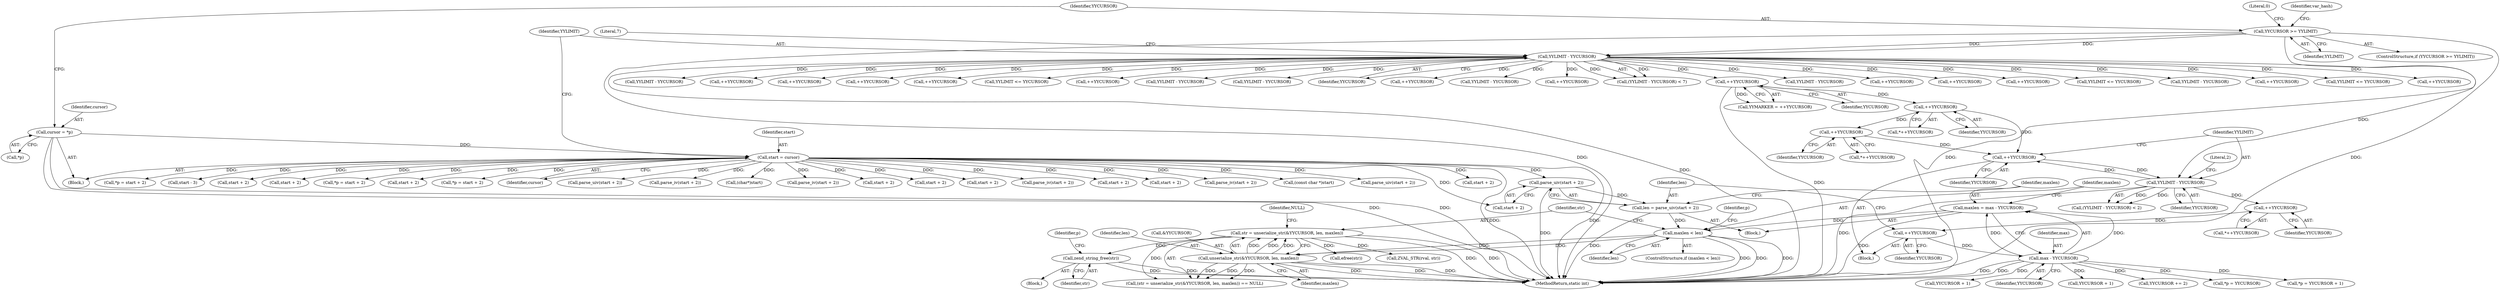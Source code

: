 digraph "0_php-src_1a23ebc1fff59bf480ca92963b36eba5c1b904c4@pointer" {
"1002091" [label="(Call,zend_string_free(str))"];
"1002074" [label="(Call,str = unserialize_str(&YYCURSOR, len, maxlen))"];
"1002076" [label="(Call,unserialize_str(&YYCURSOR, len, maxlen))"];
"1002060" [label="(Call,maxlen < len)"];
"1002054" [label="(Call,maxlen = max - YYCURSOR)"];
"1002056" [label="(Call,max - YYCURSOR)"];
"1002042" [label="(Call,++YYCURSOR)"];
"1001317" [label="(Call,++YYCURSOR)"];
"1000802" [label="(Call,YYLIMIT - YYCURSOR)"];
"1000152" [label="(Call,YYLIMIT - YYCURSOR)"];
"1000125" [label="(Call,YYCURSOR >= YYLIMIT)"];
"1000798" [label="(Call,++YYCURSOR)"];
"1000785" [label="(Call,++YYCURSOR)"];
"1000438" [label="(Call,++YYCURSOR)"];
"1000245" [label="(Call,++YYCURSOR)"];
"1002048" [label="(Call,len = parse_uiv(start + 2))"];
"1002050" [label="(Call,parse_uiv(start + 2))"];
"1000144" [label="(Call,start = cursor)"];
"1000120" [label="(Call,cursor = *p)"];
"1002073" [label="(Call,(str = unserialize_str(&YYCURSOR, len, maxlen)) == NULL)"];
"1000126" [label="(Identifier,YYCURSOR)"];
"1001348" [label="(Call,start + 2)"];
"1002312" [label="(Call,*p = start + 2)"];
"1002112" [label="(Call,YYCURSOR + 1)"];
"1002048" [label="(Call,len = parse_uiv(start + 2))"];
"1001497" [label="(Call,start - 3)"];
"1002055" [label="(Identifier,maxlen)"];
"1000144" [label="(Call,start = cursor)"];
"1001115" [label="(Call,YYLIMIT - YYCURSOR)"];
"1000152" [label="(Call,YYLIMIT - YYCURSOR)"];
"1002315" [label="(Call,start + 2)"];
"1000438" [label="(Call,++YYCURSOR)"];
"1002060" [label="(Call,maxlen < len)"];
"1002067" [label="(Call,start + 2)"];
"1002064" [label="(Call,*p = start + 2)"];
"1001318" [label="(Identifier,YYCURSOR)"];
"1002043" [label="(Identifier,YYCURSOR)"];
"1000802" [label="(Call,YYLIMIT - YYCURSOR)"];
"1002049" [label="(Identifier,len)"];
"1000785" [label="(Call,++YYCURSOR)"];
"1002299" [label="(Call,start + 2)"];
"1002076" [label="(Call,unserialize_str(&YYCURSOR, len, maxlen))"];
"1001720" [label="(Call,*p = start + 2)"];
"1000804" [label="(Identifier,YYCURSOR)"];
"1002058" [label="(Identifier,YYCURSOR)"];
"1000122" [label="(Call,*p)"];
"1002054" [label="(Call,maxlen = max - YYCURSOR)"];
"1002081" [label="(Identifier,NULL)"];
"1002107" [label="(Call,efree(str))"];
"1000801" [label="(Call,(YYLIMIT - YYCURSOR) < 2)"];
"1001317" [label="(Call,++YYCURSOR)"];
"1002066" [label="(Identifier,p)"];
"1000125" [label="(Call,YYCURSOR >= YYLIMIT)"];
"1000287" [label="(Call,++YYCURSOR)"];
"1000343" [label="(Call,++YYCURSOR)"];
"1000784" [label="(Call,*++YYCURSOR)"];
"1002102" [label="(Call,YYCURSOR + 1)"];
"1002056" [label="(Call,max - YYCURSOR)"];
"1000243" [label="(Call,YYMARKER = ++YYCURSOR)"];
"1000146" [label="(Identifier,cursor)"];
"1001702" [label="(Call,parse_uiv(start + 2))"];
"1000217" [label="(Call,++YYCURSOR)"];
"1001603" [label="(Call,parse_iv(start + 2))"];
"1002042" [label="(Call,++YYCURSOR)"];
"1002117" [label="(Call,YYCURSOR += 2)"];
"1000756" [label="(Call,YYLIMIT <= YYCURSOR)"];
"1000705" [label="(Call,YYLIMIT - YYCURSOR)"];
"1002075" [label="(Identifier,str)"];
"1000121" [label="(Identifier,cursor)"];
"1000111" [label="(Block,)"];
"1002074" [label="(Call,str = unserialize_str(&YYCURSOR, len, maxlen))"];
"1002398" [label="(Call,(char*)start)"];
"1000329" [label="(Call,++YYCURSOR)"];
"1001161" [label="(Call,YYLIMIT <= YYCURSOR)"];
"1000145" [label="(Identifier,start)"];
"1002079" [label="(Identifier,len)"];
"1001262" [label="(Call,parse_iv(start + 2))"];
"1000245" [label="(Call,++YYCURSOR)"];
"1000439" [label="(Identifier,YYCURSOR)"];
"1002137" [label="(Call,start + 2)"];
"1001723" [label="(Call,start + 2)"];
"1000437" [label="(Call,*++YYCURSOR)"];
"1000127" [label="(Identifier,YYLIMIT)"];
"1001703" [label="(Call,start + 2)"];
"1002095" [label="(Identifier,p)"];
"1001347" [label="(Call,parse_iv(start + 2))"];
"1001604" [label="(Call,start + 2)"];
"1000786" [label="(Identifier,YYCURSOR)"];
"1002062" [label="(Identifier,len)"];
"1000315" [label="(Call,++YYCURSOR)"];
"1000849" [label="(Call,YYLIMIT - YYCURSOR)"];
"1001316" [label="(Call,*++YYCURSOR)"];
"1000246" [label="(Identifier,YYCURSOR)"];
"1000273" [label="(Call,++YYCURSOR)"];
"1000205" [label="(Call,++YYCURSOR)"];
"1000193" [label="(Call,++YYCURSOR)"];
"1002077" [label="(Call,&YYCURSOR)"];
"1000120" [label="(Call,cursor = *p)"];
"1002059" [label="(ControlStructure,if (maxlen < len))"];
"1000231" [label="(Call,++YYCURSOR)"];
"1000153" [label="(Identifier,YYLIMIT)"];
"1001069" [label="(Call,YYLIMIT <= YYCURSOR)"];
"1000130" [label="(Literal,0)"];
"1002061" [label="(Identifier,maxlen)"];
"1000259" [label="(Call,++YYCURSOR)"];
"1000803" [label="(Identifier,YYLIMIT)"];
"1002080" [label="(Identifier,maxlen)"];
"1002050" [label="(Call,parse_uiv(start + 2))"];
"1002057" [label="(Identifier,max)"];
"1001358" [label="(Call,YYLIMIT - YYCURSOR)"];
"1001263" [label="(Call,start + 2)"];
"1000799" [label="(Identifier,YYCURSOR)"];
"1001207" [label="(Call,YYLIMIT - YYCURSOR)"];
"1000154" [label="(Identifier,YYCURSOR)"];
"1000155" [label="(Literal,7)"];
"1000805" [label="(Literal,2)"];
"1000798" [label="(Call,++YYCURSOR)"];
"1000352" [label="(Call,++YYCURSOR)"];
"1002447" [label="(MethodReturn,static int)"];
"1002091" [label="(Call,zend_string_free(str))"];
"1000124" [label="(ControlStructure,if (YYCURSOR >= YYLIMIT))"];
"1002136" [label="(Call,parse_iv(start + 2))"];
"1002090" [label="(Block,)"];
"1000960" [label="(Call,YYLIMIT - YYCURSOR)"];
"1000147" [label="(Block,)"];
"1002124" [label="(Call,ZVAL_STR(rval, str))"];
"1002093" [label="(Call,*p = YYCURSOR)"];
"1002109" [label="(Call,*p = YYCURSOR + 1)"];
"1002044" [label="(Block,)"];
"1001422" [label="(Call,(const char *)start)"];
"1002051" [label="(Call,start + 2)"];
"1002092" [label="(Identifier,str)"];
"1000301" [label="(Call,++YYCURSOR)"];
"1000133" [label="(Identifier,var_hash)"];
"1002298" [label="(Call,parse_uiv(start + 2))"];
"1000151" [label="(Call,(YYLIMIT - YYCURSOR) < 7)"];
"1002091" -> "1002090"  [label="AST: "];
"1002091" -> "1002092"  [label="CFG: "];
"1002092" -> "1002091"  [label="AST: "];
"1002095" -> "1002091"  [label="CFG: "];
"1002091" -> "1002447"  [label="DDG: "];
"1002091" -> "1002447"  [label="DDG: "];
"1002074" -> "1002091"  [label="DDG: "];
"1002074" -> "1002073"  [label="AST: "];
"1002074" -> "1002076"  [label="CFG: "];
"1002075" -> "1002074"  [label="AST: "];
"1002076" -> "1002074"  [label="AST: "];
"1002081" -> "1002074"  [label="CFG: "];
"1002074" -> "1002447"  [label="DDG: "];
"1002074" -> "1002447"  [label="DDG: "];
"1002074" -> "1002073"  [label="DDG: "];
"1002076" -> "1002074"  [label="DDG: "];
"1002076" -> "1002074"  [label="DDG: "];
"1002076" -> "1002074"  [label="DDG: "];
"1002074" -> "1002107"  [label="DDG: "];
"1002074" -> "1002124"  [label="DDG: "];
"1002076" -> "1002080"  [label="CFG: "];
"1002077" -> "1002076"  [label="AST: "];
"1002079" -> "1002076"  [label="AST: "];
"1002080" -> "1002076"  [label="AST: "];
"1002076" -> "1002447"  [label="DDG: "];
"1002076" -> "1002447"  [label="DDG: "];
"1002076" -> "1002447"  [label="DDG: "];
"1002076" -> "1002073"  [label="DDG: "];
"1002076" -> "1002073"  [label="DDG: "];
"1002076" -> "1002073"  [label="DDG: "];
"1002060" -> "1002076"  [label="DDG: "];
"1002060" -> "1002076"  [label="DDG: "];
"1002060" -> "1002059"  [label="AST: "];
"1002060" -> "1002062"  [label="CFG: "];
"1002061" -> "1002060"  [label="AST: "];
"1002062" -> "1002060"  [label="AST: "];
"1002066" -> "1002060"  [label="CFG: "];
"1002075" -> "1002060"  [label="CFG: "];
"1002060" -> "1002447"  [label="DDG: "];
"1002060" -> "1002447"  [label="DDG: "];
"1002060" -> "1002447"  [label="DDG: "];
"1002054" -> "1002060"  [label="DDG: "];
"1002048" -> "1002060"  [label="DDG: "];
"1002054" -> "1002044"  [label="AST: "];
"1002054" -> "1002056"  [label="CFG: "];
"1002055" -> "1002054"  [label="AST: "];
"1002056" -> "1002054"  [label="AST: "];
"1002061" -> "1002054"  [label="CFG: "];
"1002054" -> "1002447"  [label="DDG: "];
"1002056" -> "1002054"  [label="DDG: "];
"1002056" -> "1002054"  [label="DDG: "];
"1002056" -> "1002058"  [label="CFG: "];
"1002057" -> "1002056"  [label="AST: "];
"1002058" -> "1002056"  [label="AST: "];
"1002056" -> "1002447"  [label="DDG: "];
"1002056" -> "1002447"  [label="DDG: "];
"1002042" -> "1002056"  [label="DDG: "];
"1002056" -> "1002093"  [label="DDG: "];
"1002056" -> "1002102"  [label="DDG: "];
"1002056" -> "1002109"  [label="DDG: "];
"1002056" -> "1002112"  [label="DDG: "];
"1002056" -> "1002117"  [label="DDG: "];
"1002042" -> "1000147"  [label="AST: "];
"1002042" -> "1002043"  [label="CFG: "];
"1002043" -> "1002042"  [label="AST: "];
"1002049" -> "1002042"  [label="CFG: "];
"1001317" -> "1002042"  [label="DDG: "];
"1001317" -> "1001316"  [label="AST: "];
"1001317" -> "1001318"  [label="CFG: "];
"1001318" -> "1001317"  [label="AST: "];
"1001316" -> "1001317"  [label="CFG: "];
"1000802" -> "1001317"  [label="DDG: "];
"1000802" -> "1000801"  [label="AST: "];
"1000802" -> "1000804"  [label="CFG: "];
"1000803" -> "1000802"  [label="AST: "];
"1000804" -> "1000802"  [label="AST: "];
"1000805" -> "1000802"  [label="CFG: "];
"1000802" -> "1002447"  [label="DDG: "];
"1000802" -> "1000798"  [label="DDG: "];
"1000802" -> "1000801"  [label="DDG: "];
"1000802" -> "1000801"  [label="DDG: "];
"1000152" -> "1000802"  [label="DDG: "];
"1000798" -> "1000802"  [label="DDG: "];
"1000152" -> "1000151"  [label="AST: "];
"1000152" -> "1000154"  [label="CFG: "];
"1000153" -> "1000152"  [label="AST: "];
"1000154" -> "1000152"  [label="AST: "];
"1000155" -> "1000152"  [label="CFG: "];
"1000152" -> "1002447"  [label="DDG: "];
"1000152" -> "1000151"  [label="DDG: "];
"1000152" -> "1000151"  [label="DDG: "];
"1000125" -> "1000152"  [label="DDG: "];
"1000125" -> "1000152"  [label="DDG: "];
"1000152" -> "1000193"  [label="DDG: "];
"1000152" -> "1000205"  [label="DDG: "];
"1000152" -> "1000217"  [label="DDG: "];
"1000152" -> "1000231"  [label="DDG: "];
"1000152" -> "1000245"  [label="DDG: "];
"1000152" -> "1000259"  [label="DDG: "];
"1000152" -> "1000273"  [label="DDG: "];
"1000152" -> "1000287"  [label="DDG: "];
"1000152" -> "1000301"  [label="DDG: "];
"1000152" -> "1000315"  [label="DDG: "];
"1000152" -> "1000329"  [label="DDG: "];
"1000152" -> "1000343"  [label="DDG: "];
"1000152" -> "1000352"  [label="DDG: "];
"1000152" -> "1000705"  [label="DDG: "];
"1000152" -> "1000756"  [label="DDG: "];
"1000152" -> "1000849"  [label="DDG: "];
"1000152" -> "1000960"  [label="DDG: "];
"1000152" -> "1001069"  [label="DDG: "];
"1000152" -> "1001115"  [label="DDG: "];
"1000152" -> "1001161"  [label="DDG: "];
"1000152" -> "1001207"  [label="DDG: "];
"1000152" -> "1001358"  [label="DDG: "];
"1000125" -> "1000124"  [label="AST: "];
"1000125" -> "1000127"  [label="CFG: "];
"1000126" -> "1000125"  [label="AST: "];
"1000127" -> "1000125"  [label="AST: "];
"1000130" -> "1000125"  [label="CFG: "];
"1000133" -> "1000125"  [label="CFG: "];
"1000125" -> "1002447"  [label="DDG: "];
"1000125" -> "1002447"  [label="DDG: "];
"1000125" -> "1002447"  [label="DDG: "];
"1000798" -> "1000147"  [label="AST: "];
"1000798" -> "1000799"  [label="CFG: "];
"1000799" -> "1000798"  [label="AST: "];
"1000803" -> "1000798"  [label="CFG: "];
"1000785" -> "1000798"  [label="DDG: "];
"1000438" -> "1000798"  [label="DDG: "];
"1000785" -> "1000784"  [label="AST: "];
"1000785" -> "1000786"  [label="CFG: "];
"1000786" -> "1000785"  [label="AST: "];
"1000784" -> "1000785"  [label="CFG: "];
"1000438" -> "1000785"  [label="DDG: "];
"1000438" -> "1000437"  [label="AST: "];
"1000438" -> "1000439"  [label="CFG: "];
"1000439" -> "1000438"  [label="AST: "];
"1000437" -> "1000438"  [label="CFG: "];
"1000245" -> "1000438"  [label="DDG: "];
"1000245" -> "1000243"  [label="AST: "];
"1000245" -> "1000246"  [label="CFG: "];
"1000246" -> "1000245"  [label="AST: "];
"1000243" -> "1000245"  [label="CFG: "];
"1000245" -> "1002447"  [label="DDG: "];
"1000245" -> "1000243"  [label="DDG: "];
"1002048" -> "1002044"  [label="AST: "];
"1002048" -> "1002050"  [label="CFG: "];
"1002049" -> "1002048"  [label="AST: "];
"1002050" -> "1002048"  [label="AST: "];
"1002055" -> "1002048"  [label="CFG: "];
"1002048" -> "1002447"  [label="DDG: "];
"1002050" -> "1002048"  [label="DDG: "];
"1002050" -> "1002051"  [label="CFG: "];
"1002051" -> "1002050"  [label="AST: "];
"1002050" -> "1002447"  [label="DDG: "];
"1000144" -> "1002050"  [label="DDG: "];
"1000144" -> "1000111"  [label="AST: "];
"1000144" -> "1000146"  [label="CFG: "];
"1000145" -> "1000144"  [label="AST: "];
"1000146" -> "1000144"  [label="AST: "];
"1000153" -> "1000144"  [label="CFG: "];
"1000144" -> "1002447"  [label="DDG: "];
"1000144" -> "1002447"  [label="DDG: "];
"1000120" -> "1000144"  [label="DDG: "];
"1000144" -> "1001262"  [label="DDG: "];
"1000144" -> "1001263"  [label="DDG: "];
"1000144" -> "1001347"  [label="DDG: "];
"1000144" -> "1001348"  [label="DDG: "];
"1000144" -> "1001422"  [label="DDG: "];
"1000144" -> "1001497"  [label="DDG: "];
"1000144" -> "1001603"  [label="DDG: "];
"1000144" -> "1001604"  [label="DDG: "];
"1000144" -> "1001702"  [label="DDG: "];
"1000144" -> "1001703"  [label="DDG: "];
"1000144" -> "1001720"  [label="DDG: "];
"1000144" -> "1001723"  [label="DDG: "];
"1000144" -> "1002051"  [label="DDG: "];
"1000144" -> "1002064"  [label="DDG: "];
"1000144" -> "1002067"  [label="DDG: "];
"1000144" -> "1002136"  [label="DDG: "];
"1000144" -> "1002137"  [label="DDG: "];
"1000144" -> "1002298"  [label="DDG: "];
"1000144" -> "1002299"  [label="DDG: "];
"1000144" -> "1002312"  [label="DDG: "];
"1000144" -> "1002315"  [label="DDG: "];
"1000144" -> "1002398"  [label="DDG: "];
"1000120" -> "1000111"  [label="AST: "];
"1000120" -> "1000122"  [label="CFG: "];
"1000121" -> "1000120"  [label="AST: "];
"1000122" -> "1000120"  [label="AST: "];
"1000126" -> "1000120"  [label="CFG: "];
"1000120" -> "1002447"  [label="DDG: "];
"1000120" -> "1002447"  [label="DDG: "];
}
